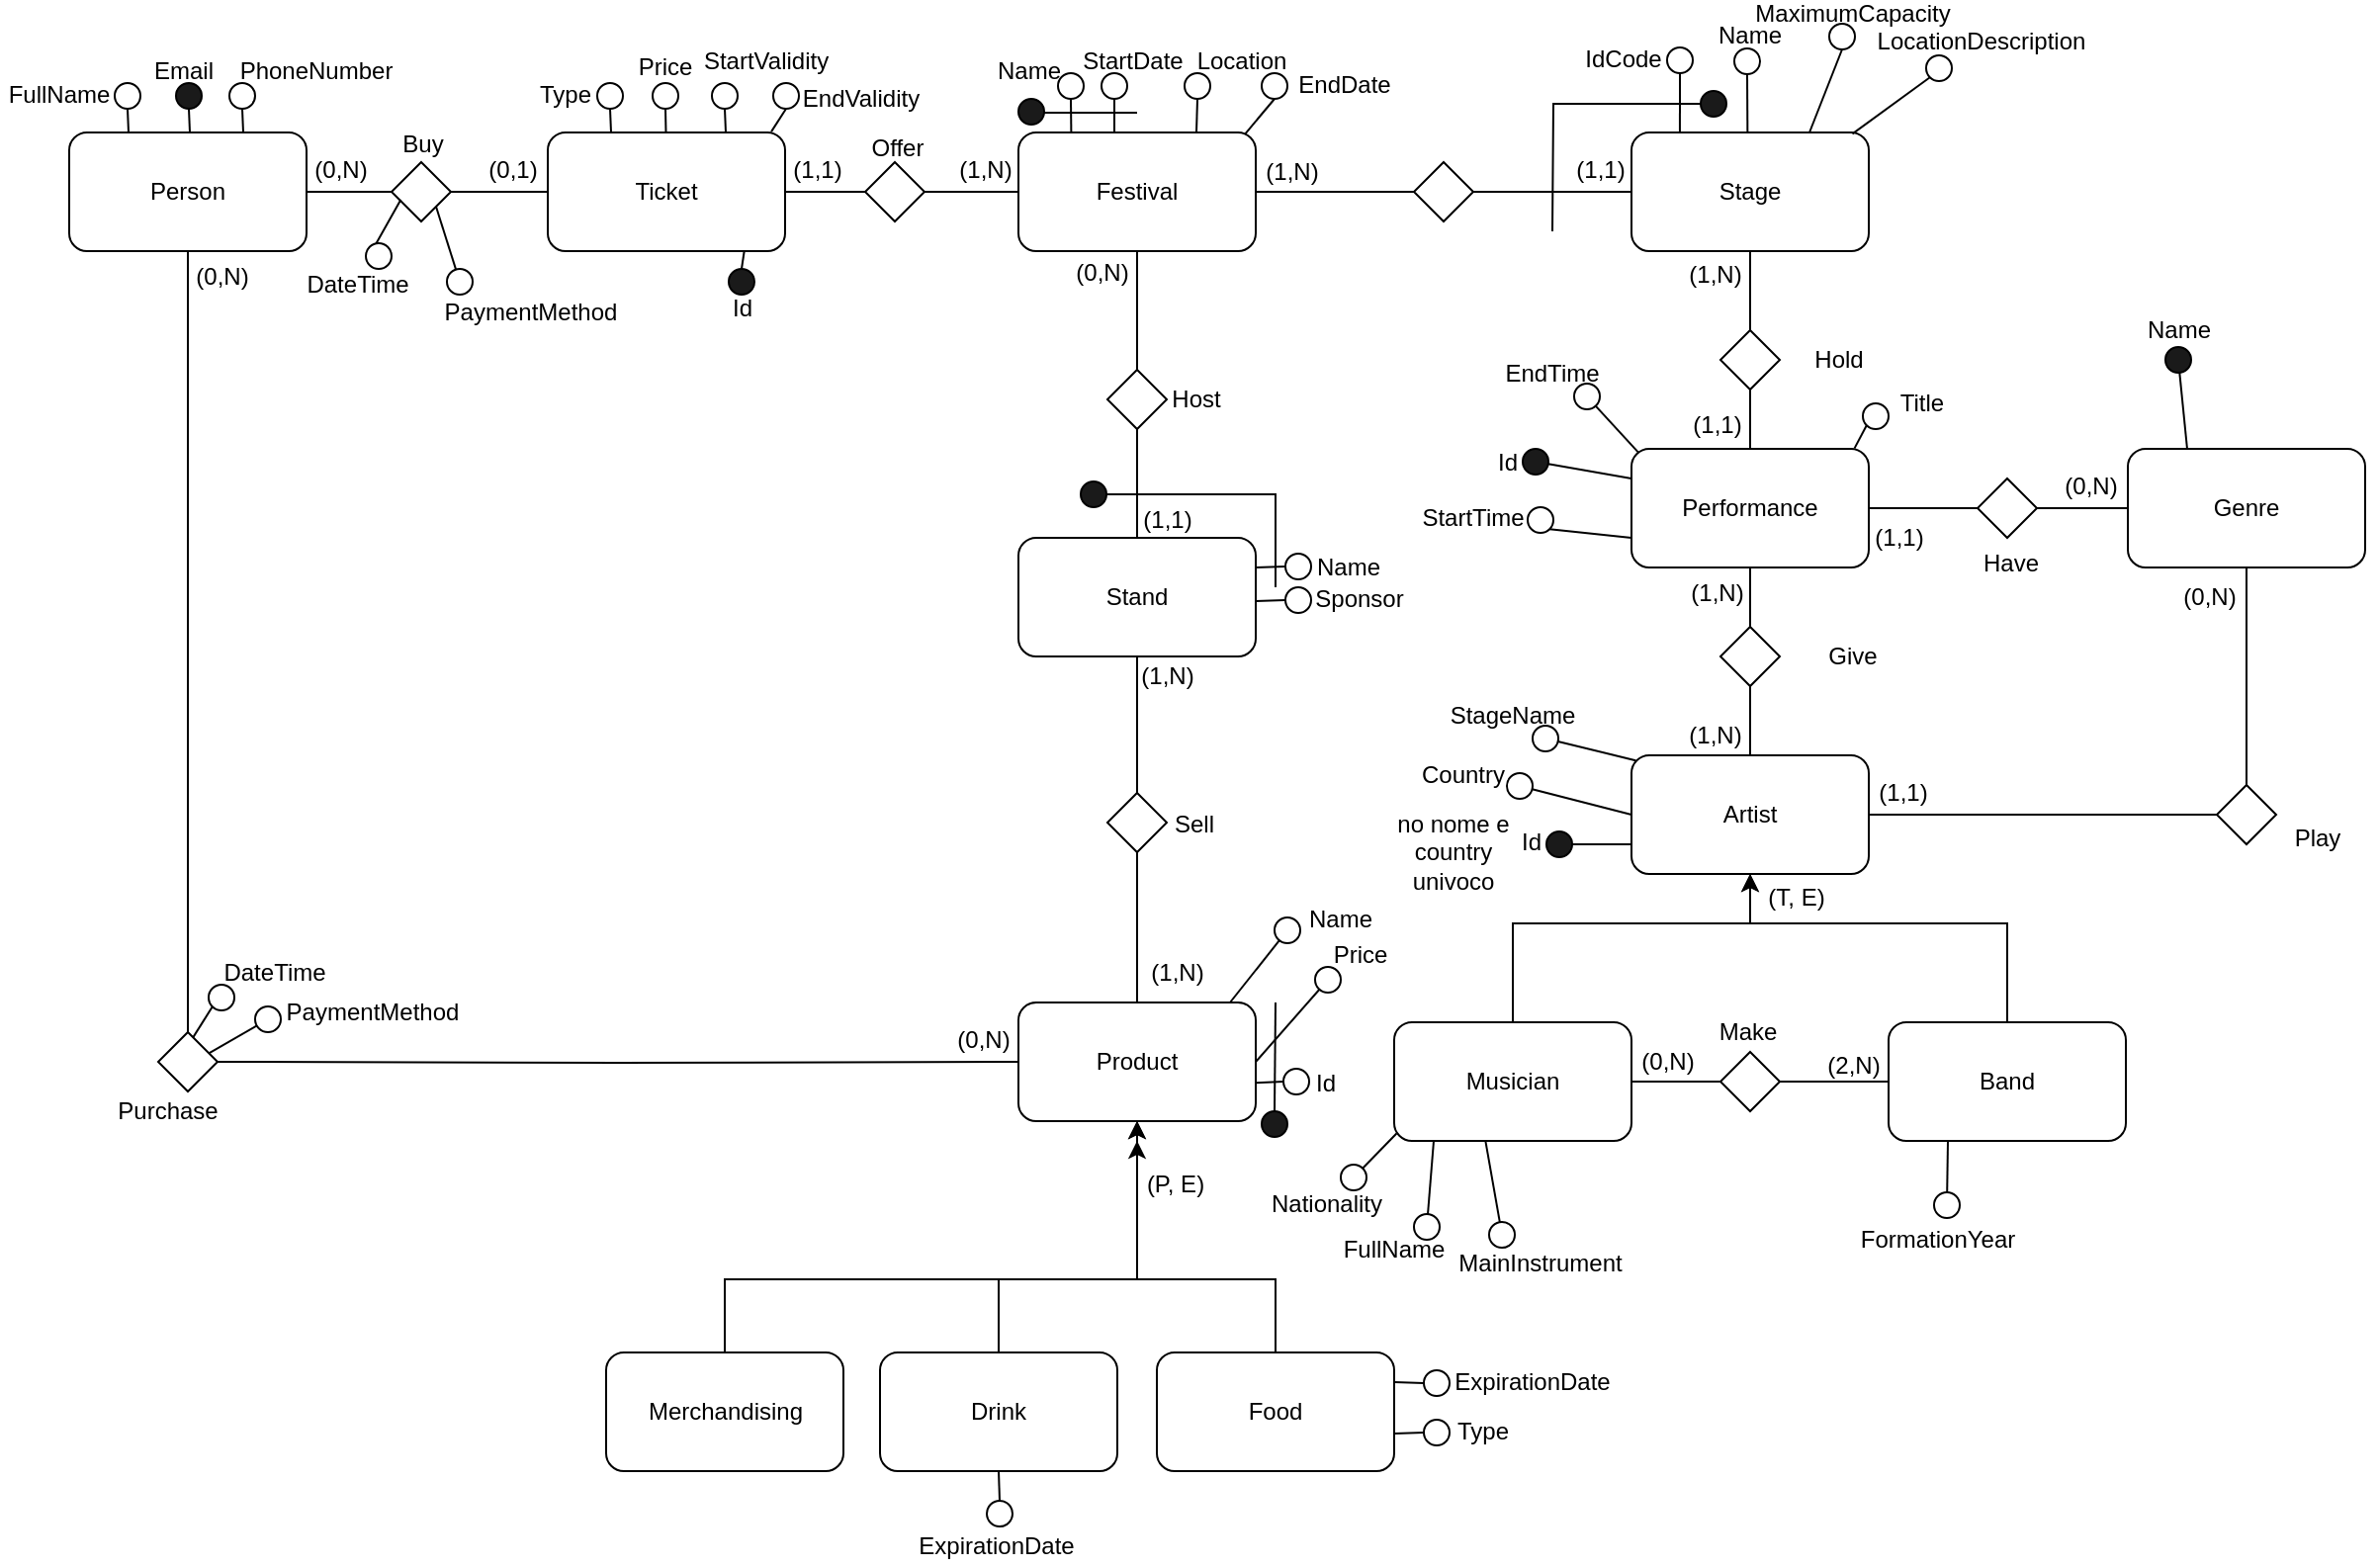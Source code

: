 <mxfile version="28.2.7">
  <diagram name="Pagina-1" id="s-XWecGlXijIhM-GH-9K">
    <mxGraphModel dx="1228" dy="229" grid="1" gridSize="10" guides="1" tooltips="1" connect="1" arrows="1" fold="1" page="1" pageScale="1" pageWidth="827" pageHeight="1169" math="0" shadow="0">
      <root>
        <mxCell id="0" />
        <mxCell id="1" parent="0" />
        <mxCell id="t1PmMs3IWx8FvDzvTRMG-1" value="Festival" style="rounded=1;whiteSpace=wrap;html=1;" parent="1" vertex="1">
          <mxGeometry x="200" y="120" width="120" height="60" as="geometry" />
        </mxCell>
        <mxCell id="t1PmMs3IWx8FvDzvTRMG-2" value="Artist" style="rounded=1;whiteSpace=wrap;html=1;" parent="1" vertex="1">
          <mxGeometry x="510" y="435" width="120" height="60" as="geometry" />
        </mxCell>
        <mxCell id="t1PmMs3IWx8FvDzvTRMG-3" value="Performance" style="rounded=1;whiteSpace=wrap;html=1;" parent="1" vertex="1">
          <mxGeometry x="510" y="280" width="120" height="60" as="geometry" />
        </mxCell>
        <mxCell id="t1PmMs3IWx8FvDzvTRMG-4" value="Stage" style="rounded=1;whiteSpace=wrap;html=1;" parent="1" vertex="1">
          <mxGeometry x="510" y="120" width="120" height="60" as="geometry" />
        </mxCell>
        <mxCell id="t1PmMs3IWx8FvDzvTRMG-10" style="edgeStyle=orthogonalEdgeStyle;rounded=0;orthogonalLoop=1;jettySize=auto;html=1;entryX=1;entryY=0.5;entryDx=0;entryDy=0;endArrow=none;endFill=0;" parent="1" source="t1PmMs3IWx8FvDzvTRMG-9" target="t1PmMs3IWx8FvDzvTRMG-1" edge="1">
          <mxGeometry relative="1" as="geometry" />
        </mxCell>
        <mxCell id="t1PmMs3IWx8FvDzvTRMG-9" value="" style="rhombus;whiteSpace=wrap;html=1;" parent="1" vertex="1">
          <mxGeometry x="400" y="135" width="30" height="30" as="geometry" />
        </mxCell>
        <mxCell id="t1PmMs3IWx8FvDzvTRMG-11" style="edgeStyle=orthogonalEdgeStyle;rounded=0;orthogonalLoop=1;jettySize=auto;html=1;endArrow=none;endFill=0;exitX=0;exitY=0.5;exitDx=0;exitDy=0;" parent="1" source="t1PmMs3IWx8FvDzvTRMG-4" target="t1PmMs3IWx8FvDzvTRMG-9" edge="1">
          <mxGeometry relative="1" as="geometry">
            <mxPoint x="540" y="140" as="sourcePoint" />
            <mxPoint x="460" y="140" as="targetPoint" />
          </mxGeometry>
        </mxCell>
        <mxCell id="t1PmMs3IWx8FvDzvTRMG-12" value="(1,1)" style="text;html=1;align=center;verticalAlign=middle;resizable=0;points=[];autosize=1;strokeColor=none;fillColor=none;" parent="1" vertex="1">
          <mxGeometry x="469" y="124" width="50" height="30" as="geometry" />
        </mxCell>
        <mxCell id="t1PmMs3IWx8FvDzvTRMG-13" value="(1,N)" style="text;html=1;align=center;verticalAlign=middle;resizable=0;points=[];autosize=1;strokeColor=none;fillColor=none;" parent="1" vertex="1">
          <mxGeometry x="313" y="125" width="50" height="30" as="geometry" />
        </mxCell>
        <mxCell id="t1PmMs3IWx8FvDzvTRMG-14" style="edgeStyle=orthogonalEdgeStyle;rounded=0;orthogonalLoop=1;jettySize=auto;html=1;entryX=0.5;entryY=1;entryDx=0;entryDy=0;endArrow=none;endFill=0;" parent="1" source="t1PmMs3IWx8FvDzvTRMG-15" target="t1PmMs3IWx8FvDzvTRMG-4" edge="1">
          <mxGeometry relative="1" as="geometry">
            <mxPoint x="250" y="300" as="targetPoint" />
          </mxGeometry>
        </mxCell>
        <mxCell id="t1PmMs3IWx8FvDzvTRMG-15" value="" style="rhombus;whiteSpace=wrap;html=1;" parent="1" vertex="1">
          <mxGeometry x="555" y="220" width="30" height="30" as="geometry" />
        </mxCell>
        <mxCell id="t1PmMs3IWx8FvDzvTRMG-16" style="edgeStyle=orthogonalEdgeStyle;rounded=0;orthogonalLoop=1;jettySize=auto;html=1;endArrow=none;endFill=0;exitX=0.5;exitY=0;exitDx=0;exitDy=0;" parent="1" source="t1PmMs3IWx8FvDzvTRMG-3" target="t1PmMs3IWx8FvDzvTRMG-15" edge="1">
          <mxGeometry relative="1" as="geometry">
            <mxPoint x="440" y="300" as="sourcePoint" />
            <mxPoint x="390" y="290" as="targetPoint" />
          </mxGeometry>
        </mxCell>
        <mxCell id="t1PmMs3IWx8FvDzvTRMG-17" value="(1,1)" style="text;html=1;align=center;verticalAlign=middle;resizable=0;points=[];autosize=1;strokeColor=none;fillColor=none;" parent="1" vertex="1">
          <mxGeometry x="528" y="253" width="50" height="30" as="geometry" />
        </mxCell>
        <mxCell id="t1PmMs3IWx8FvDzvTRMG-18" value="(1,N)" style="text;html=1;align=center;verticalAlign=middle;resizable=0;points=[];autosize=1;strokeColor=none;fillColor=none;" parent="1" vertex="1">
          <mxGeometry x="527" y="177" width="50" height="30" as="geometry" />
        </mxCell>
        <mxCell id="t1PmMs3IWx8FvDzvTRMG-20" style="edgeStyle=orthogonalEdgeStyle;rounded=0;orthogonalLoop=1;jettySize=auto;html=1;entryX=0.5;entryY=1;entryDx=0;entryDy=0;endArrow=none;endFill=0;" parent="1" source="t1PmMs3IWx8FvDzvTRMG-21" target="t1PmMs3IWx8FvDzvTRMG-3" edge="1">
          <mxGeometry relative="1" as="geometry">
            <mxPoint x="340" y="380" as="targetPoint" />
          </mxGeometry>
        </mxCell>
        <mxCell id="t1PmMs3IWx8FvDzvTRMG-21" value="" style="rhombus;whiteSpace=wrap;html=1;" parent="1" vertex="1">
          <mxGeometry x="555" y="370" width="30" height="30" as="geometry" />
        </mxCell>
        <mxCell id="t1PmMs3IWx8FvDzvTRMG-22" style="edgeStyle=orthogonalEdgeStyle;rounded=0;orthogonalLoop=1;jettySize=auto;html=1;endArrow=none;endFill=0;exitX=0.5;exitY=0;exitDx=0;exitDy=0;" parent="1" source="t1PmMs3IWx8FvDzvTRMG-2" target="t1PmMs3IWx8FvDzvTRMG-21" edge="1">
          <mxGeometry relative="1" as="geometry">
            <mxPoint x="570" y="430" as="sourcePoint" />
            <mxPoint x="160" y="490" as="targetPoint" />
          </mxGeometry>
        </mxCell>
        <mxCell id="t1PmMs3IWx8FvDzvTRMG-23" value="(1,N)" style="text;html=1;align=center;verticalAlign=middle;resizable=0;points=[];autosize=1;strokeColor=none;fillColor=none;" parent="1" vertex="1">
          <mxGeometry x="528" y="338" width="50" height="30" as="geometry" />
        </mxCell>
        <mxCell id="t1PmMs3IWx8FvDzvTRMG-24" value="(1,N)" style="text;html=1;align=center;verticalAlign=middle;resizable=0;points=[];autosize=1;strokeColor=none;fillColor=none;" parent="1" vertex="1">
          <mxGeometry x="527" y="410" width="50" height="30" as="geometry" />
        </mxCell>
        <mxCell id="t1PmMs3IWx8FvDzvTRMG-26" value="Musician" style="rounded=1;whiteSpace=wrap;html=1;" parent="1" vertex="1">
          <mxGeometry x="390" y="570" width="120" height="60" as="geometry" />
        </mxCell>
        <mxCell id="t1PmMs3IWx8FvDzvTRMG-27" value="" style="endArrow=classic;html=1;rounded=0;entryX=0.5;entryY=1;entryDx=0;entryDy=0;exitX=0.5;exitY=0;exitDx=0;exitDy=0;" parent="1" source="t1PmMs3IWx8FvDzvTRMG-26" target="t1PmMs3IWx8FvDzvTRMG-2" edge="1">
          <mxGeometry width="50" height="50" relative="1" as="geometry">
            <mxPoint x="530" y="540" as="sourcePoint" />
            <mxPoint x="580" y="490" as="targetPoint" />
            <Array as="points">
              <mxPoint x="450" y="520" />
              <mxPoint x="570" y="520" />
            </Array>
          </mxGeometry>
        </mxCell>
        <mxCell id="t1PmMs3IWx8FvDzvTRMG-28" value="Band" style="rounded=1;whiteSpace=wrap;html=1;" parent="1" vertex="1">
          <mxGeometry x="640" y="570" width="120" height="60" as="geometry" />
        </mxCell>
        <mxCell id="t1PmMs3IWx8FvDzvTRMG-29" value="" style="endArrow=classic;html=1;rounded=0;entryX=0.5;entryY=1;entryDx=0;entryDy=0;exitX=0.5;exitY=0;exitDx=0;exitDy=0;" parent="1" source="t1PmMs3IWx8FvDzvTRMG-28" target="t1PmMs3IWx8FvDzvTRMG-2" edge="1">
          <mxGeometry width="50" height="50" relative="1" as="geometry">
            <mxPoint x="800" y="540" as="sourcePoint" />
            <mxPoint x="600" y="330" as="targetPoint" />
            <Array as="points">
              <mxPoint x="700" y="520" />
              <mxPoint x="570" y="520" />
            </Array>
          </mxGeometry>
        </mxCell>
        <mxCell id="t1PmMs3IWx8FvDzvTRMG-30" style="edgeStyle=orthogonalEdgeStyle;rounded=0;orthogonalLoop=1;jettySize=auto;html=1;entryX=1;entryY=0.5;entryDx=0;entryDy=0;endArrow=none;endFill=0;" parent="1" source="t1PmMs3IWx8FvDzvTRMG-31" target="t1PmMs3IWx8FvDzvTRMG-26" edge="1">
          <mxGeometry relative="1" as="geometry">
            <mxPoint x="570" y="550" as="targetPoint" />
          </mxGeometry>
        </mxCell>
        <mxCell id="t1PmMs3IWx8FvDzvTRMG-31" value="" style="rhombus;whiteSpace=wrap;html=1;" parent="1" vertex="1">
          <mxGeometry x="555" y="585" width="30" height="30" as="geometry" />
        </mxCell>
        <mxCell id="t1PmMs3IWx8FvDzvTRMG-32" style="edgeStyle=orthogonalEdgeStyle;rounded=0;orthogonalLoop=1;jettySize=auto;html=1;endArrow=none;endFill=0;exitX=0;exitY=0.5;exitDx=0;exitDy=0;" parent="1" source="t1PmMs3IWx8FvDzvTRMG-28" target="t1PmMs3IWx8FvDzvTRMG-31" edge="1">
          <mxGeometry relative="1" as="geometry">
            <mxPoint x="790" y="680" as="sourcePoint" />
            <mxPoint x="390" y="660" as="targetPoint" />
          </mxGeometry>
        </mxCell>
        <mxCell id="t1PmMs3IWx8FvDzvTRMG-33" value="(0,N)" style="text;html=1;align=center;verticalAlign=middle;resizable=0;points=[];autosize=1;strokeColor=none;fillColor=none;" parent="1" vertex="1">
          <mxGeometry x="503" y="575" width="50" height="30" as="geometry" />
        </mxCell>
        <mxCell id="t1PmMs3IWx8FvDzvTRMG-34" value="(2,N)" style="text;html=1;align=center;verticalAlign=middle;resizable=0;points=[];autosize=1;strokeColor=none;fillColor=none;" parent="1" vertex="1">
          <mxGeometry x="597" y="577" width="50" height="30" as="geometry" />
        </mxCell>
        <mxCell id="t1PmMs3IWx8FvDzvTRMG-36" value="Genre" style="rounded=1;whiteSpace=wrap;html=1;" parent="1" vertex="1">
          <mxGeometry x="761" y="280" width="120" height="60" as="geometry" />
        </mxCell>
        <mxCell id="t1PmMs3IWx8FvDzvTRMG-37" style="edgeStyle=orthogonalEdgeStyle;rounded=0;orthogonalLoop=1;jettySize=auto;html=1;entryX=0.5;entryY=1;entryDx=0;entryDy=0;endArrow=none;endFill=0;" parent="1" source="t1PmMs3IWx8FvDzvTRMG-38" target="t1PmMs3IWx8FvDzvTRMG-36" edge="1">
          <mxGeometry relative="1" as="geometry">
            <mxPoint x="795" y="375" as="targetPoint" />
          </mxGeometry>
        </mxCell>
        <mxCell id="t1PmMs3IWx8FvDzvTRMG-38" value="" style="rhombus;whiteSpace=wrap;html=1;" parent="1" vertex="1">
          <mxGeometry x="806" y="450" width="30" height="30" as="geometry" />
        </mxCell>
        <mxCell id="t1PmMs3IWx8FvDzvTRMG-39" style="edgeStyle=orthogonalEdgeStyle;rounded=0;orthogonalLoop=1;jettySize=auto;html=1;endArrow=none;endFill=0;exitX=1;exitY=0.5;exitDx=0;exitDy=0;" parent="1" source="t1PmMs3IWx8FvDzvTRMG-2" target="t1PmMs3IWx8FvDzvTRMG-38" edge="1">
          <mxGeometry relative="1" as="geometry">
            <mxPoint x="795" y="470" as="sourcePoint" />
            <mxPoint x="385" y="525" as="targetPoint" />
          </mxGeometry>
        </mxCell>
        <mxCell id="t1PmMs3IWx8FvDzvTRMG-40" value="(1,1)" style="text;html=1;align=center;verticalAlign=middle;resizable=0;points=[];autosize=1;strokeColor=none;fillColor=none;" parent="1" vertex="1">
          <mxGeometry x="622" y="439" width="50" height="30" as="geometry" />
        </mxCell>
        <mxCell id="t1PmMs3IWx8FvDzvTRMG-41" value="(0,N)" style="text;html=1;align=center;verticalAlign=middle;resizable=0;points=[];autosize=1;strokeColor=none;fillColor=none;" parent="1" vertex="1">
          <mxGeometry x="777" y="340" width="50" height="30" as="geometry" />
        </mxCell>
        <mxCell id="t1PmMs3IWx8FvDzvTRMG-42" style="edgeStyle=orthogonalEdgeStyle;rounded=0;orthogonalLoop=1;jettySize=auto;html=1;entryX=1;entryY=0.5;entryDx=0;entryDy=0;endArrow=none;endFill=0;" parent="1" source="t1PmMs3IWx8FvDzvTRMG-43" target="t1PmMs3IWx8FvDzvTRMG-3" edge="1">
          <mxGeometry relative="1" as="geometry">
            <mxPoint x="630" y="300" as="targetPoint" />
          </mxGeometry>
        </mxCell>
        <mxCell id="t1PmMs3IWx8FvDzvTRMG-43" value="" style="rhombus;whiteSpace=wrap;html=1;" parent="1" vertex="1">
          <mxGeometry x="685" y="295" width="30" height="30" as="geometry" />
        </mxCell>
        <mxCell id="t1PmMs3IWx8FvDzvTRMG-44" style="edgeStyle=orthogonalEdgeStyle;rounded=0;orthogonalLoop=1;jettySize=auto;html=1;endArrow=none;endFill=0;exitX=0;exitY=0.5;exitDx=0;exitDy=0;" parent="1" source="t1PmMs3IWx8FvDzvTRMG-36" target="t1PmMs3IWx8FvDzvTRMG-43" edge="1">
          <mxGeometry relative="1" as="geometry">
            <mxPoint x="760" y="295" as="sourcePoint" />
            <mxPoint x="270" y="400" as="targetPoint" />
          </mxGeometry>
        </mxCell>
        <mxCell id="t1PmMs3IWx8FvDzvTRMG-45" value="(0,N)" style="text;html=1;align=center;verticalAlign=middle;resizable=0;points=[];autosize=1;strokeColor=none;fillColor=none;" parent="1" vertex="1">
          <mxGeometry x="717" y="284" width="50" height="30" as="geometry" />
        </mxCell>
        <mxCell id="t1PmMs3IWx8FvDzvTRMG-46" value="(1,1)" style="text;html=1;align=center;verticalAlign=middle;resizable=0;points=[];autosize=1;strokeColor=none;fillColor=none;" parent="1" vertex="1">
          <mxGeometry x="620" y="310" width="50" height="30" as="geometry" />
        </mxCell>
        <mxCell id="t1PmMs3IWx8FvDzvTRMG-52" value="Stand" style="rounded=1;whiteSpace=wrap;html=1;" parent="1" vertex="1">
          <mxGeometry x="200" y="325" width="120" height="60" as="geometry" />
        </mxCell>
        <mxCell id="t1PmMs3IWx8FvDzvTRMG-54" style="edgeStyle=orthogonalEdgeStyle;rounded=0;orthogonalLoop=1;jettySize=auto;html=1;entryX=0.5;entryY=1;entryDx=0;entryDy=0;endArrow=none;endFill=0;" parent="1" source="t1PmMs3IWx8FvDzvTRMG-55" target="t1PmMs3IWx8FvDzvTRMG-1" edge="1">
          <mxGeometry relative="1" as="geometry">
            <mxPoint x="277.5" y="200" as="targetPoint" />
          </mxGeometry>
        </mxCell>
        <mxCell id="t1PmMs3IWx8FvDzvTRMG-55" value="" style="rhombus;whiteSpace=wrap;html=1;" parent="1" vertex="1">
          <mxGeometry x="245" y="240" width="30" height="30" as="geometry" />
        </mxCell>
        <mxCell id="t1PmMs3IWx8FvDzvTRMG-56" style="edgeStyle=orthogonalEdgeStyle;rounded=0;orthogonalLoop=1;jettySize=auto;html=1;endArrow=none;endFill=0;exitX=0.5;exitY=0;exitDx=0;exitDy=0;" parent="1" source="t1PmMs3IWx8FvDzvTRMG-52" target="t1PmMs3IWx8FvDzvTRMG-55" edge="1">
          <mxGeometry relative="1" as="geometry">
            <mxPoint x="277.5" y="300" as="sourcePoint" />
            <mxPoint x="97.5" y="310" as="targetPoint" />
          </mxGeometry>
        </mxCell>
        <mxCell id="t1PmMs3IWx8FvDzvTRMG-57" value="(1,1)" style="text;html=1;align=center;verticalAlign=middle;resizable=0;points=[];autosize=1;strokeColor=none;fillColor=none;" parent="1" vertex="1">
          <mxGeometry x="250" y="301" width="50" height="30" as="geometry" />
        </mxCell>
        <mxCell id="t1PmMs3IWx8FvDzvTRMG-58" value="(0,N)" style="text;html=1;align=center;verticalAlign=middle;resizable=0;points=[];autosize=1;strokeColor=none;fillColor=none;" parent="1" vertex="1">
          <mxGeometry x="217" y="176" width="50" height="30" as="geometry" />
        </mxCell>
        <mxCell id="t1PmMs3IWx8FvDzvTRMG-61" value="Product" style="rounded=1;whiteSpace=wrap;html=1;" parent="1" vertex="1">
          <mxGeometry x="200" y="560" width="120" height="60" as="geometry" />
        </mxCell>
        <mxCell id="t1PmMs3IWx8FvDzvTRMG-62" style="edgeStyle=orthogonalEdgeStyle;rounded=0;orthogonalLoop=1;jettySize=auto;html=1;entryX=0.5;entryY=1;entryDx=0;entryDy=0;endArrow=none;endFill=0;" parent="1" source="t1PmMs3IWx8FvDzvTRMG-63" target="t1PmMs3IWx8FvDzvTRMG-52" edge="1">
          <mxGeometry relative="1" as="geometry">
            <mxPoint x="310" y="490" as="targetPoint" />
          </mxGeometry>
        </mxCell>
        <mxCell id="t1PmMs3IWx8FvDzvTRMG-63" value="" style="rhombus;whiteSpace=wrap;html=1;" parent="1" vertex="1">
          <mxGeometry x="245" y="454" width="30" height="30" as="geometry" />
        </mxCell>
        <mxCell id="t1PmMs3IWx8FvDzvTRMG-64" style="edgeStyle=orthogonalEdgeStyle;rounded=0;orthogonalLoop=1;jettySize=auto;html=1;endArrow=none;endFill=0;exitX=0.5;exitY=0;exitDx=0;exitDy=0;" parent="1" source="t1PmMs3IWx8FvDzvTRMG-61" target="t1PmMs3IWx8FvDzvTRMG-63" edge="1">
          <mxGeometry relative="1" as="geometry">
            <mxPoint x="435" y="705" as="sourcePoint" />
            <mxPoint x="272.5" y="690" as="targetPoint" />
          </mxGeometry>
        </mxCell>
        <mxCell id="t1PmMs3IWx8FvDzvTRMG-65" value="(1,N)" style="text;html=1;align=center;verticalAlign=middle;resizable=0;points=[];autosize=1;strokeColor=none;fillColor=none;" parent="1" vertex="1">
          <mxGeometry x="250" y="380" width="50" height="30" as="geometry" />
        </mxCell>
        <mxCell id="t1PmMs3IWx8FvDzvTRMG-66" value="(1,N)" style="text;html=1;align=center;verticalAlign=middle;resizable=0;points=[];autosize=1;strokeColor=none;fillColor=none;" parent="1" vertex="1">
          <mxGeometry x="255" y="530" width="50" height="30" as="geometry" />
        </mxCell>
        <mxCell id="t1PmMs3IWx8FvDzvTRMG-69" value="Drink" style="rounded=1;whiteSpace=wrap;html=1;" parent="1" vertex="1">
          <mxGeometry x="130" y="737" width="120" height="60" as="geometry" />
        </mxCell>
        <mxCell id="t1PmMs3IWx8FvDzvTRMG-70" value="Food" style="rounded=1;whiteSpace=wrap;html=1;" parent="1" vertex="1">
          <mxGeometry x="270" y="737" width="120" height="60" as="geometry" />
        </mxCell>
        <mxCell id="t1PmMs3IWx8FvDzvTRMG-71" style="edgeStyle=orthogonalEdgeStyle;rounded=0;orthogonalLoop=1;jettySize=auto;html=1;exitX=0.5;exitY=1;exitDx=0;exitDy=0;" parent="1" source="t1PmMs3IWx8FvDzvTRMG-70" target="t1PmMs3IWx8FvDzvTRMG-70" edge="1">
          <mxGeometry relative="1" as="geometry" />
        </mxCell>
        <mxCell id="t1PmMs3IWx8FvDzvTRMG-72" value="" style="endArrow=classic;html=1;rounded=0;exitX=0.5;exitY=0;exitDx=0;exitDy=0;" parent="1" source="t1PmMs3IWx8FvDzvTRMG-70" edge="1">
          <mxGeometry width="50" height="50" relative="1" as="geometry">
            <mxPoint x="372" y="816.43" as="sourcePoint" />
            <mxPoint x="260" y="620" as="targetPoint" />
            <Array as="points">
              <mxPoint x="330" y="700" />
              <mxPoint x="260" y="700" />
            </Array>
          </mxGeometry>
        </mxCell>
        <mxCell id="t1PmMs3IWx8FvDzvTRMG-73" value="" style="endArrow=classic;html=1;rounded=0;entryX=0.5;entryY=1;entryDx=0;entryDy=0;exitX=0.5;exitY=0;exitDx=0;exitDy=0;" parent="1" source="t1PmMs3IWx8FvDzvTRMG-69" target="t1PmMs3IWx8FvDzvTRMG-61" edge="1">
          <mxGeometry width="50" height="50" relative="1" as="geometry">
            <mxPoint x="285" y="870" as="sourcePoint" />
            <mxPoint x="335" y="820" as="targetPoint" />
            <Array as="points">
              <mxPoint x="190" y="700" />
              <mxPoint x="220" y="700" />
              <mxPoint x="260" y="700" />
            </Array>
          </mxGeometry>
        </mxCell>
        <mxCell id="t1PmMs3IWx8FvDzvTRMG-77" value="Ticket" style="rounded=1;whiteSpace=wrap;html=1;" parent="1" vertex="1">
          <mxGeometry x="-38" y="120" width="120" height="60" as="geometry" />
        </mxCell>
        <mxCell id="t1PmMs3IWx8FvDzvTRMG-78" style="edgeStyle=orthogonalEdgeStyle;rounded=0;orthogonalLoop=1;jettySize=auto;html=1;endArrow=none;endFill=0;entryX=1;entryY=0.5;entryDx=0;entryDy=0;" parent="1" source="t1PmMs3IWx8FvDzvTRMG-79" target="t1PmMs3IWx8FvDzvTRMG-77" edge="1">
          <mxGeometry relative="1" as="geometry">
            <mxPoint x="100" y="140" as="targetPoint" />
          </mxGeometry>
        </mxCell>
        <mxCell id="t1PmMs3IWx8FvDzvTRMG-79" value="" style="rhombus;whiteSpace=wrap;html=1;" parent="1" vertex="1">
          <mxGeometry x="122.5" y="135" width="30" height="30" as="geometry" />
        </mxCell>
        <mxCell id="t1PmMs3IWx8FvDzvTRMG-80" style="edgeStyle=orthogonalEdgeStyle;rounded=0;orthogonalLoop=1;jettySize=auto;html=1;endArrow=none;endFill=0;entryX=1;entryY=0.5;entryDx=0;entryDy=0;exitX=0;exitY=0.5;exitDx=0;exitDy=0;" parent="1" source="t1PmMs3IWx8FvDzvTRMG-1" target="t1PmMs3IWx8FvDzvTRMG-79" edge="1">
          <mxGeometry relative="1" as="geometry">
            <mxPoint x="190" y="150" as="sourcePoint" />
            <mxPoint x="122.5" y="160" as="targetPoint" />
          </mxGeometry>
        </mxCell>
        <mxCell id="t1PmMs3IWx8FvDzvTRMG-81" value="(1,1)" style="text;html=1;align=center;verticalAlign=middle;resizable=0;points=[];autosize=1;strokeColor=none;fillColor=none;" parent="1" vertex="1">
          <mxGeometry x="72.5" y="124" width="50" height="30" as="geometry" />
        </mxCell>
        <mxCell id="t1PmMs3IWx8FvDzvTRMG-82" value="(1,N)" style="text;html=1;align=center;verticalAlign=middle;resizable=0;points=[];autosize=1;strokeColor=none;fillColor=none;" parent="1" vertex="1">
          <mxGeometry x="158" y="124" width="50" height="30" as="geometry" />
        </mxCell>
        <mxCell id="t1PmMs3IWx8FvDzvTRMG-83" value="Person" style="rounded=1;whiteSpace=wrap;html=1;" parent="1" vertex="1">
          <mxGeometry x="-280" y="120" width="120" height="60" as="geometry" />
        </mxCell>
        <mxCell id="t1PmMs3IWx8FvDzvTRMG-84" style="edgeStyle=orthogonalEdgeStyle;rounded=0;orthogonalLoop=1;jettySize=auto;html=1;endArrow=none;endFill=0;entryX=1;entryY=0.5;entryDx=0;entryDy=0;" parent="1" source="t1PmMs3IWx8FvDzvTRMG-85" target="t1PmMs3IWx8FvDzvTRMG-83" edge="1">
          <mxGeometry relative="1" as="geometry">
            <mxPoint x="-140" y="160" as="targetPoint" />
          </mxGeometry>
        </mxCell>
        <mxCell id="t1PmMs3IWx8FvDzvTRMG-85" value="" style="rhombus;whiteSpace=wrap;html=1;" parent="1" vertex="1">
          <mxGeometry x="-117" y="135" width="30" height="30" as="geometry" />
        </mxCell>
        <mxCell id="t1PmMs3IWx8FvDzvTRMG-86" style="edgeStyle=orthogonalEdgeStyle;rounded=0;orthogonalLoop=1;jettySize=auto;html=1;endArrow=none;endFill=0;entryX=1;entryY=0.5;entryDx=0;entryDy=0;exitX=0;exitY=0.5;exitDx=0;exitDy=0;" parent="1" source="t1PmMs3IWx8FvDzvTRMG-77" target="t1PmMs3IWx8FvDzvTRMG-85" edge="1">
          <mxGeometry relative="1" as="geometry">
            <mxPoint x="-42.5" y="150" as="sourcePoint" />
            <mxPoint x="-120" y="160" as="targetPoint" />
          </mxGeometry>
        </mxCell>
        <mxCell id="t1PmMs3IWx8FvDzvTRMG-87" value="(0,1)" style="text;html=1;align=center;verticalAlign=middle;resizable=0;points=[];autosize=1;strokeColor=none;fillColor=none;" parent="1" vertex="1">
          <mxGeometry x="-81" y="124" width="50" height="30" as="geometry" />
        </mxCell>
        <mxCell id="t1PmMs3IWx8FvDzvTRMG-88" value="(0,N)" style="text;html=1;align=center;verticalAlign=middle;resizable=0;points=[];autosize=1;strokeColor=none;fillColor=none;" parent="1" vertex="1">
          <mxGeometry x="-168" y="124" width="50" height="30" as="geometry" />
        </mxCell>
        <mxCell id="t1PmMs3IWx8FvDzvTRMG-90" style="edgeStyle=orthogonalEdgeStyle;rounded=0;orthogonalLoop=1;jettySize=auto;html=1;entryX=0.5;entryY=1;entryDx=0;entryDy=0;endArrow=none;endFill=0;" parent="1" source="t1PmMs3IWx8FvDzvTRMG-91" target="t1PmMs3IWx8FvDzvTRMG-83" edge="1">
          <mxGeometry relative="1" as="geometry">
            <mxPoint x="-125" y="275" as="targetPoint" />
          </mxGeometry>
        </mxCell>
        <mxCell id="t1PmMs3IWx8FvDzvTRMG-91" value="" style="rhombus;whiteSpace=wrap;html=1;" parent="1" vertex="1">
          <mxGeometry x="-235" y="575" width="30" height="30" as="geometry" />
        </mxCell>
        <mxCell id="t1PmMs3IWx8FvDzvTRMG-92" style="edgeStyle=orthogonalEdgeStyle;rounded=0;orthogonalLoop=1;jettySize=auto;html=1;endArrow=none;endFill=0;exitX=0;exitY=0.5;exitDx=0;exitDy=0;entryX=1;entryY=0.5;entryDx=0;entryDy=0;" parent="1" target="t1PmMs3IWx8FvDzvTRMG-91" edge="1">
          <mxGeometry relative="1" as="geometry">
            <mxPoint x="200" y="590" as="sourcePoint" />
            <mxPoint x="-180" y="600" as="targetPoint" />
          </mxGeometry>
        </mxCell>
        <mxCell id="t1PmMs3IWx8FvDzvTRMG-93" value="(0,N)" style="text;html=1;align=center;verticalAlign=middle;resizable=0;points=[];autosize=1;strokeColor=none;fillColor=none;" parent="1" vertex="1">
          <mxGeometry x="-228" y="178" width="50" height="30" as="geometry" />
        </mxCell>
        <mxCell id="t1PmMs3IWx8FvDzvTRMG-94" value="(0,N)" style="text;html=1;align=center;verticalAlign=middle;resizable=0;points=[];autosize=1;strokeColor=none;fillColor=none;" parent="1" vertex="1">
          <mxGeometry x="156.5" y="564" width="50" height="30" as="geometry" />
        </mxCell>
        <mxCell id="glZ-dOasdqyVMI1zNMbs-1" value="(T, E)" style="text;html=1;align=center;verticalAlign=middle;resizable=0;points=[];autosize=1;strokeColor=none;fillColor=none;" parent="1" vertex="1">
          <mxGeometry x="568" y="492" width="50" height="30" as="geometry" />
        </mxCell>
        <mxCell id="glZ-dOasdqyVMI1zNMbs-2" value="(P, E)" style="text;html=1;align=center;verticalAlign=middle;resizable=0;points=[];autosize=1;strokeColor=none;fillColor=none;" parent="1" vertex="1">
          <mxGeometry x="254" y="637" width="50" height="30" as="geometry" />
        </mxCell>
        <mxCell id="glZ-dOasdqyVMI1zNMbs-19" value="" style="ellipse;whiteSpace=wrap;html=1;aspect=fixed;" parent="1" vertex="1">
          <mxGeometry x="335" y="333" width="13" height="13" as="geometry" />
        </mxCell>
        <mxCell id="glZ-dOasdqyVMI1zNMbs-20" value="" style="endArrow=none;html=1;rounded=0;entryX=1;entryY=0.25;entryDx=0;entryDy=0;exitX=0;exitY=0.5;exitDx=0;exitDy=0;" parent="1" source="glZ-dOasdqyVMI1zNMbs-19" target="t1PmMs3IWx8FvDzvTRMG-52" edge="1">
          <mxGeometry width="50" height="50" relative="1" as="geometry">
            <mxPoint x="326" y="336.5" as="sourcePoint" />
            <mxPoint x="386" y="336.5" as="targetPoint" />
          </mxGeometry>
        </mxCell>
        <mxCell id="glZ-dOasdqyVMI1zNMbs-21" value="" style="ellipse;whiteSpace=wrap;html=1;aspect=fixed;" parent="1" vertex="1">
          <mxGeometry x="-209.5" y="551" width="13" height="13" as="geometry" />
        </mxCell>
        <mxCell id="glZ-dOasdqyVMI1zNMbs-22" value="" style="endArrow=none;html=1;rounded=0;entryX=0.59;entryY=0.085;entryDx=0;entryDy=0;exitX=0;exitY=1;exitDx=0;exitDy=0;entryPerimeter=0;" parent="1" source="glZ-dOasdqyVMI1zNMbs-21" target="t1PmMs3IWx8FvDzvTRMG-91" edge="1">
          <mxGeometry width="50" height="50" relative="1" as="geometry">
            <mxPoint x="-220" y="546.5" as="sourcePoint" />
            <mxPoint x="-160" y="546.5" as="targetPoint" />
          </mxGeometry>
        </mxCell>
        <mxCell id="glZ-dOasdqyVMI1zNMbs-31" value="" style="ellipse;whiteSpace=wrap;html=1;aspect=fixed;" parent="1" vertex="1">
          <mxGeometry x="323" y="90" width="13" height="13" as="geometry" />
        </mxCell>
        <mxCell id="glZ-dOasdqyVMI1zNMbs-32" value="" style="endArrow=none;html=1;rounded=0;entryX=0.955;entryY=0.013;entryDx=0;entryDy=0;entryPerimeter=0;exitX=0.5;exitY=1;exitDx=0;exitDy=0;" parent="1" source="glZ-dOasdqyVMI1zNMbs-31" target="t1PmMs3IWx8FvDzvTRMG-1" edge="1">
          <mxGeometry width="50" height="50" relative="1" as="geometry">
            <mxPoint x="350" y="100" as="sourcePoint" />
            <mxPoint x="320" y="120" as="targetPoint" />
          </mxGeometry>
        </mxCell>
        <mxCell id="glZ-dOasdqyVMI1zNMbs-33" value="" style="ellipse;whiteSpace=wrap;html=1;aspect=fixed;" parent="1" vertex="1">
          <mxGeometry x="284" y="90" width="13" height="13" as="geometry" />
        </mxCell>
        <mxCell id="glZ-dOasdqyVMI1zNMbs-34" value="" style="endArrow=none;html=1;rounded=0;entryX=0.75;entryY=0;entryDx=0;entryDy=0;exitX=0.5;exitY=1;exitDx=0;exitDy=0;" parent="1" source="glZ-dOasdqyVMI1zNMbs-33" target="t1PmMs3IWx8FvDzvTRMG-1" edge="1">
          <mxGeometry width="50" height="50" relative="1" as="geometry">
            <mxPoint x="-343" y="226.5" as="sourcePoint" />
            <mxPoint x="-283" y="226.5" as="targetPoint" />
          </mxGeometry>
        </mxCell>
        <mxCell id="glZ-dOasdqyVMI1zNMbs-62" value="" style="edgeStyle=orthogonalEdgeStyle;rounded=0;orthogonalLoop=1;jettySize=auto;html=1;entryX=0.5;entryY=0;entryDx=0;entryDy=0;endArrow=none;endFill=0;" parent="1" source="glZ-dOasdqyVMI1zNMbs-35" target="t1PmMs3IWx8FvDzvTRMG-1" edge="1">
          <mxGeometry relative="1" as="geometry">
            <Array as="points">
              <mxPoint x="249" y="120" />
            </Array>
          </mxGeometry>
        </mxCell>
        <mxCell id="glZ-dOasdqyVMI1zNMbs-35" value="" style="ellipse;whiteSpace=wrap;html=1;aspect=fixed;" parent="1" vertex="1">
          <mxGeometry x="242" y="90" width="13" height="13" as="geometry" />
        </mxCell>
        <mxCell id="glZ-dOasdqyVMI1zNMbs-43" value="" style="ellipse;whiteSpace=wrap;html=1;aspect=fixed;" parent="1" vertex="1">
          <mxGeometry x="15" y="95" width="13" height="13" as="geometry" />
        </mxCell>
        <mxCell id="glZ-dOasdqyVMI1zNMbs-44" value="" style="endArrow=none;html=1;rounded=0;entryX=0.473;entryY=0.007;entryDx=0;entryDy=0;exitX=0.5;exitY=1;exitDx=0;exitDy=0;entryPerimeter=0;" parent="1" source="glZ-dOasdqyVMI1zNMbs-43" edge="1">
          <mxGeometry width="50" height="50" relative="1" as="geometry">
            <mxPoint x="-10" y="94.5" as="sourcePoint" />
            <mxPoint x="21.76" y="120.42" as="targetPoint" />
          </mxGeometry>
        </mxCell>
        <mxCell id="glZ-dOasdqyVMI1zNMbs-45" value="" style="ellipse;whiteSpace=wrap;html=1;aspect=fixed;" parent="1" vertex="1">
          <mxGeometry x="610" y="65" width="13" height="13" as="geometry" />
        </mxCell>
        <mxCell id="glZ-dOasdqyVMI1zNMbs-46" value="" style="endArrow=none;html=1;rounded=0;exitX=0.5;exitY=1;exitDx=0;exitDy=0;entryX=0.75;entryY=0;entryDx=0;entryDy=0;" parent="1" source="glZ-dOasdqyVMI1zNMbs-45" target="t1PmMs3IWx8FvDzvTRMG-4" edge="1">
          <mxGeometry width="50" height="50" relative="1" as="geometry">
            <mxPoint x="-323" y="346.5" as="sourcePoint" />
            <mxPoint x="598.4" y="110" as="targetPoint" />
          </mxGeometry>
        </mxCell>
        <mxCell id="glZ-dOasdqyVMI1zNMbs-47" value="" style="ellipse;whiteSpace=wrap;html=1;aspect=fixed;" parent="1" vertex="1">
          <mxGeometry x="562" y="77.5" width="13" height="13" as="geometry" />
        </mxCell>
        <mxCell id="glZ-dOasdqyVMI1zNMbs-48" value="" style="endArrow=none;html=1;rounded=0;entryX=0.489;entryY=0.003;entryDx=0;entryDy=0;exitX=0.5;exitY=1;exitDx=0;exitDy=0;entryPerimeter=0;" parent="1" source="glZ-dOasdqyVMI1zNMbs-47" target="t1PmMs3IWx8FvDzvTRMG-4" edge="1">
          <mxGeometry width="50" height="50" relative="1" as="geometry">
            <mxPoint x="-323" y="366.5" as="sourcePoint" />
            <mxPoint x="-263" y="366.5" as="targetPoint" />
          </mxGeometry>
        </mxCell>
        <mxCell id="glZ-dOasdqyVMI1zNMbs-49" value="" style="ellipse;whiteSpace=wrap;html=1;aspect=fixed;fillColor=#FFFFFF;" parent="1" vertex="1">
          <mxGeometry x="528" y="77" width="13" height="13" as="geometry" />
        </mxCell>
        <mxCell id="glZ-dOasdqyVMI1zNMbs-57" value="" style="ellipse;whiteSpace=wrap;html=1;aspect=fixed;" parent="1" vertex="1">
          <mxGeometry x="220" y="90" width="13" height="13" as="geometry" />
        </mxCell>
        <mxCell id="glZ-dOasdqyVMI1zNMbs-58" value="" style="endArrow=none;html=1;rounded=0;entryX=0.25;entryY=0;entryDx=0;entryDy=0;" parent="1" source="glZ-dOasdqyVMI1zNMbs-57" edge="1">
          <mxGeometry width="50" height="50" relative="1" as="geometry">
            <mxPoint x="177" y="53.62" as="sourcePoint" />
            <mxPoint x="226.69" y="120" as="targetPoint" />
          </mxGeometry>
        </mxCell>
        <mxCell id="glZ-dOasdqyVMI1zNMbs-63" value="Location" style="text;html=1;align=center;verticalAlign=middle;whiteSpace=wrap;rounded=0;" parent="1" vertex="1">
          <mxGeometry x="282.5" y="68.5" width="60" height="30" as="geometry" />
        </mxCell>
        <mxCell id="1U37Jf4oI8V5bz3e3lb--17" style="edgeStyle=orthogonalEdgeStyle;rounded=0;orthogonalLoop=1;jettySize=auto;html=1;exitX=0.5;exitY=1;exitDx=0;exitDy=0;entryX=0.204;entryY=0;entryDx=0;entryDy=0;entryPerimeter=0;endArrow=none;endFill=0;" parent="1" source="glZ-dOasdqyVMI1zNMbs-49" target="t1PmMs3IWx8FvDzvTRMG-4" edge="1">
          <mxGeometry relative="1" as="geometry" />
        </mxCell>
        <mxCell id="TPkK5msz5t8PLeYrQ9Gh-1" value="StartDate" style="text;html=1;whiteSpace=wrap;strokeColor=none;fillColor=none;align=center;verticalAlign=middle;rounded=0;" parent="1" vertex="1">
          <mxGeometry x="231.5" y="76.5" width="51.5" height="14.5" as="geometry" />
        </mxCell>
        <mxCell id="1U37Jf4oI8V5bz3e3lb--19" value="IdCode" style="text;html=1;whiteSpace=wrap;strokeColor=none;fillColor=none;align=center;verticalAlign=middle;rounded=0;" parent="1" vertex="1">
          <mxGeometry x="485" y="73.5" width="42" height="19.5" as="geometry" />
        </mxCell>
        <mxCell id="TPkK5msz5t8PLeYrQ9Gh-2" value="EndDate" style="text;html=1;whiteSpace=wrap;strokeColor=none;fillColor=none;align=center;verticalAlign=middle;rounded=0;" parent="1" vertex="1">
          <mxGeometry x="335" y="81" width="60" height="30" as="geometry" />
        </mxCell>
        <mxCell id="TPkK5msz5t8PLeYrQ9Gh-4" value="" style="ellipse;whiteSpace=wrap;html=1;aspect=fixed;" parent="1" vertex="1">
          <mxGeometry x="45" y="95" width="13" height="13" as="geometry" />
        </mxCell>
        <mxCell id="1U37Jf4oI8V5bz3e3lb--20" value="Name" style="text;html=1;whiteSpace=wrap;strokeColor=none;fillColor=none;align=center;verticalAlign=middle;rounded=0;" parent="1" vertex="1">
          <mxGeometry x="545" y="61" width="50" height="20" as="geometry" />
        </mxCell>
        <mxCell id="TPkK5msz5t8PLeYrQ9Gh-5" value="" style="endArrow=none;html=1;rounded=0;entryX=0.75;entryY=0;entryDx=0;entryDy=0;exitX=0.5;exitY=1;exitDx=0;exitDy=0;" parent="1" source="TPkK5msz5t8PLeYrQ9Gh-4" target="t1PmMs3IWx8FvDzvTRMG-77" edge="1">
          <mxGeometry width="50" height="50" relative="1" as="geometry">
            <mxPoint x="23" y="94.5" as="sourcePoint" />
            <mxPoint x="55" y="120" as="targetPoint" />
          </mxGeometry>
        </mxCell>
        <mxCell id="1U37Jf4oI8V5bz3e3lb--21" value="MaximumCapacity" style="text;html=1;whiteSpace=wrap;strokeColor=none;fillColor=none;align=center;verticalAlign=middle;rounded=0;" parent="1" vertex="1">
          <mxGeometry x="597" y="55" width="50" height="10" as="geometry" />
        </mxCell>
        <mxCell id="TPkK5msz5t8PLeYrQ9Gh-6" value="" style="ellipse;whiteSpace=wrap;html=1;aspect=fixed;" parent="1" vertex="1">
          <mxGeometry x="-13" y="95" width="13" height="13" as="geometry" />
        </mxCell>
        <mxCell id="1U37Jf4oI8V5bz3e3lb--23" style="rounded=0;orthogonalLoop=1;jettySize=auto;html=1;exitX=0;exitY=1;exitDx=0;exitDy=0;entryX=0.931;entryY=0.011;entryDx=0;entryDy=0;endArrow=none;endFill=0;entryPerimeter=0;" parent="1" source="1U37Jf4oI8V5bz3e3lb--22" target="t1PmMs3IWx8FvDzvTRMG-4" edge="1">
          <mxGeometry relative="1" as="geometry" />
        </mxCell>
        <mxCell id="TPkK5msz5t8PLeYrQ9Gh-7" value="" style="endArrow=none;html=1;rounded=0;entryX=0.473;entryY=0.007;entryDx=0;entryDy=0;exitX=0.5;exitY=1;exitDx=0;exitDy=0;entryPerimeter=0;" parent="1" source="TPkK5msz5t8PLeYrQ9Gh-6" edge="1">
          <mxGeometry width="50" height="50" relative="1" as="geometry">
            <mxPoint x="-38" y="94.5" as="sourcePoint" />
            <mxPoint x="-6" y="120" as="targetPoint" />
          </mxGeometry>
        </mxCell>
        <mxCell id="1U37Jf4oI8V5bz3e3lb--22" value="" style="ellipse;whiteSpace=wrap;html=1;aspect=fixed;" parent="1" vertex="1">
          <mxGeometry x="659" y="81" width="13" height="13" as="geometry" />
        </mxCell>
        <mxCell id="TPkK5msz5t8PLeYrQ9Gh-8" value="Type" style="text;html=1;whiteSpace=wrap;strokeColor=none;fillColor=none;align=center;verticalAlign=middle;rounded=0;" parent="1" vertex="1">
          <mxGeometry x="-59" y="86" width="60" height="30" as="geometry" />
        </mxCell>
        <mxCell id="1U37Jf4oI8V5bz3e3lb--24" value="LocationDescription" style="text;html=1;whiteSpace=wrap;strokeColor=none;fillColor=none;align=center;verticalAlign=middle;rounded=0;" parent="1" vertex="1">
          <mxGeometry x="657" y="58.5" width="60" height="30" as="geometry" />
        </mxCell>
        <mxCell id="TPkK5msz5t8PLeYrQ9Gh-9" value="Price" style="text;html=1;whiteSpace=wrap;strokeColor=none;fillColor=none;align=center;verticalAlign=middle;rounded=0;" parent="1" vertex="1">
          <mxGeometry x="6" y="78" width="31" height="17" as="geometry" />
        </mxCell>
        <mxCell id="TPkK5msz5t8PLeYrQ9Gh-10" value="StartValidity" style="text;html=1;whiteSpace=wrap;strokeColor=none;fillColor=none;align=center;verticalAlign=middle;rounded=0;" parent="1" vertex="1">
          <mxGeometry x="53.5" y="75.25" width="37" height="17" as="geometry" />
        </mxCell>
        <mxCell id="1U37Jf4oI8V5bz3e3lb--28" value="Id" style="text;html=1;whiteSpace=wrap;strokeColor=none;fillColor=none;align=center;verticalAlign=middle;rounded=0;" parent="1" vertex="1">
          <mxGeometry x="430" y="276.5" width="34.5" height="20" as="geometry" />
        </mxCell>
        <mxCell id="TPkK5msz5t8PLeYrQ9Gh-11" value="" style="ellipse;whiteSpace=wrap;html=1;aspect=fixed;fillColor=#1A1A1A;" parent="1" vertex="1">
          <mxGeometry x="-226" y="95" width="13" height="13" as="geometry" />
        </mxCell>
        <mxCell id="1U37Jf4oI8V5bz3e3lb--30" style="rounded=0;orthogonalLoop=1;jettySize=auto;html=1;exitX=0;exitY=1;exitDx=0;exitDy=0;entryX=0.94;entryY=-0.005;entryDx=0;entryDy=0;endArrow=none;endFill=0;entryPerimeter=0;" parent="1" source="1U37Jf4oI8V5bz3e3lb--29" target="t1PmMs3IWx8FvDzvTRMG-3" edge="1">
          <mxGeometry relative="1" as="geometry" />
        </mxCell>
        <mxCell id="TPkK5msz5t8PLeYrQ9Gh-12" value="" style="endArrow=none;html=1;rounded=0;entryX=0.473;entryY=0.007;entryDx=0;entryDy=0;exitX=0.5;exitY=1;exitDx=0;exitDy=0;entryPerimeter=0;" parent="1" source="TPkK5msz5t8PLeYrQ9Gh-11" edge="1">
          <mxGeometry width="50" height="50" relative="1" as="geometry">
            <mxPoint x="-251" y="94.5" as="sourcePoint" />
            <mxPoint x="-219" y="120" as="targetPoint" />
          </mxGeometry>
        </mxCell>
        <mxCell id="1U37Jf4oI8V5bz3e3lb--29" value="" style="ellipse;whiteSpace=wrap;html=1;aspect=fixed;" parent="1" vertex="1">
          <mxGeometry x="627" y="257" width="13" height="13" as="geometry" />
        </mxCell>
        <mxCell id="TPkK5msz5t8PLeYrQ9Gh-13" value="" style="ellipse;whiteSpace=wrap;html=1;aspect=fixed;" parent="1" vertex="1">
          <mxGeometry x="-199" y="95" width="13" height="13" as="geometry" />
        </mxCell>
        <mxCell id="1U37Jf4oI8V5bz3e3lb--31" value="Title" style="text;html=1;whiteSpace=wrap;strokeColor=none;fillColor=none;align=center;verticalAlign=middle;rounded=0;" parent="1" vertex="1">
          <mxGeometry x="627" y="241.5" width="60" height="30" as="geometry" />
        </mxCell>
        <mxCell id="TPkK5msz5t8PLeYrQ9Gh-14" value="" style="endArrow=none;html=1;rounded=0;entryX=0.75;entryY=0;entryDx=0;entryDy=0;exitX=0.5;exitY=1;exitDx=0;exitDy=0;" parent="1" source="TPkK5msz5t8PLeYrQ9Gh-13" edge="1">
          <mxGeometry width="50" height="50" relative="1" as="geometry">
            <mxPoint x="-221" y="94.5" as="sourcePoint" />
            <mxPoint x="-192" y="120" as="targetPoint" />
          </mxGeometry>
        </mxCell>
        <mxCell id="1U37Jf4oI8V5bz3e3lb--32" value="" style="ellipse;whiteSpace=wrap;html=1;aspect=fixed;" parent="1" vertex="1">
          <mxGeometry x="457.5" y="309.5" width="13" height="13" as="geometry" />
        </mxCell>
        <mxCell id="TPkK5msz5t8PLeYrQ9Gh-15" value="" style="ellipse;whiteSpace=wrap;html=1;aspect=fixed;" parent="1" vertex="1">
          <mxGeometry x="-257" y="95" width="13" height="13" as="geometry" />
        </mxCell>
        <mxCell id="1U37Jf4oI8V5bz3e3lb--33" style="rounded=0;orthogonalLoop=1;jettySize=auto;html=1;exitX=1;exitY=1;exitDx=0;exitDy=0;endArrow=none;endFill=0;entryX=0;entryY=0.75;entryDx=0;entryDy=0;" parent="1" source="1U37Jf4oI8V5bz3e3lb--32" target="t1PmMs3IWx8FvDzvTRMG-3" edge="1">
          <mxGeometry relative="1" as="geometry">
            <mxPoint x="520" y="279" as="targetPoint" />
          </mxGeometry>
        </mxCell>
        <mxCell id="TPkK5msz5t8PLeYrQ9Gh-16" value="" style="endArrow=none;html=1;rounded=0;entryX=0.473;entryY=0.007;entryDx=0;entryDy=0;exitX=0.5;exitY=1;exitDx=0;exitDy=0;entryPerimeter=0;" parent="1" source="TPkK5msz5t8PLeYrQ9Gh-15" edge="1">
          <mxGeometry width="50" height="50" relative="1" as="geometry">
            <mxPoint x="-282" y="94.5" as="sourcePoint" />
            <mxPoint x="-250" y="120" as="targetPoint" />
          </mxGeometry>
        </mxCell>
        <mxCell id="1U37Jf4oI8V5bz3e3lb--34" value="StartTime" style="text;html=1;whiteSpace=wrap;strokeColor=none;fillColor=none;align=center;verticalAlign=middle;rounded=0;" parent="1" vertex="1">
          <mxGeometry x="400" y="300" width="60" height="30" as="geometry" />
        </mxCell>
        <mxCell id="TPkK5msz5t8PLeYrQ9Gh-17" value="FullName" style="text;html=1;whiteSpace=wrap;strokeColor=none;fillColor=none;align=center;verticalAlign=middle;rounded=0;" parent="1" vertex="1">
          <mxGeometry x="-315" y="94" width="60" height="14" as="geometry" />
        </mxCell>
        <mxCell id="1U37Jf4oI8V5bz3e3lb--35" value="" style="ellipse;whiteSpace=wrap;html=1;aspect=fixed;" parent="1" vertex="1">
          <mxGeometry x="481" y="247" width="13" height="13" as="geometry" />
        </mxCell>
        <mxCell id="TPkK5msz5t8PLeYrQ9Gh-18" value="Email" style="text;html=1;whiteSpace=wrap;strokeColor=none;fillColor=none;align=center;verticalAlign=middle;rounded=0;" parent="1" vertex="1">
          <mxGeometry x="-242" y="79" width="40" height="20" as="geometry" />
        </mxCell>
        <mxCell id="1U37Jf4oI8V5bz3e3lb--36" style="rounded=0;orthogonalLoop=1;jettySize=auto;html=1;endArrow=none;endFill=0;entryX=0.029;entryY=0.03;entryDx=0;entryDy=0;entryPerimeter=0;" parent="1" source="1U37Jf4oI8V5bz3e3lb--35" target="t1PmMs3IWx8FvDzvTRMG-3" edge="1">
          <mxGeometry relative="1" as="geometry">
            <mxPoint x="510" y="280" as="targetPoint" />
          </mxGeometry>
        </mxCell>
        <mxCell id="TPkK5msz5t8PLeYrQ9Gh-19" value="PhoneNumber" style="text;html=1;whiteSpace=wrap;strokeColor=none;fillColor=none;align=center;verticalAlign=middle;rounded=0;" parent="1" vertex="1">
          <mxGeometry x="-185" y="73.5" width="60" height="30" as="geometry" />
        </mxCell>
        <mxCell id="1U37Jf4oI8V5bz3e3lb--37" value="EndTime" style="text;html=1;whiteSpace=wrap;strokeColor=none;fillColor=none;align=center;verticalAlign=middle;rounded=0;" parent="1" vertex="1">
          <mxGeometry x="440" y="227" width="60" height="30" as="geometry" />
        </mxCell>
        <mxCell id="TPkK5msz5t8PLeYrQ9Gh-20" value="Buy" style="text;html=1;whiteSpace=wrap;strokeColor=none;fillColor=none;align=center;verticalAlign=middle;rounded=0;" parent="1" vertex="1">
          <mxGeometry x="-131" y="111" width="60" height="30" as="geometry" />
        </mxCell>
        <mxCell id="1U37Jf4oI8V5bz3e3lb--39" style="rounded=0;orthogonalLoop=1;jettySize=auto;html=1;entryX=0.018;entryY=0.043;entryDx=0;entryDy=0;endArrow=none;endFill=0;entryPerimeter=0;" parent="1" source="1U37Jf4oI8V5bz3e3lb--38" target="t1PmMs3IWx8FvDzvTRMG-2" edge="1">
          <mxGeometry relative="1" as="geometry" />
        </mxCell>
        <mxCell id="TPkK5msz5t8PLeYrQ9Gh-21" value="Purchase" style="text;html=1;whiteSpace=wrap;strokeColor=none;fillColor=none;align=center;verticalAlign=middle;rounded=0;" parent="1" vertex="1">
          <mxGeometry x="-260" y="600" width="60" height="30" as="geometry" />
        </mxCell>
        <mxCell id="1U37Jf4oI8V5bz3e3lb--38" value="" style="ellipse;whiteSpace=wrap;html=1;aspect=fixed;" parent="1" vertex="1">
          <mxGeometry x="460" y="420" width="13" height="13" as="geometry" />
        </mxCell>
        <mxCell id="TPkK5msz5t8PLeYrQ9Gh-22" value="DateTime" style="text;html=1;whiteSpace=wrap;strokeColor=none;fillColor=none;align=center;verticalAlign=middle;rounded=0;" parent="1" vertex="1">
          <mxGeometry x="-202" y="535" width="52" height="20" as="geometry" />
        </mxCell>
        <mxCell id="TPkK5msz5t8PLeYrQ9Gh-23" value="" style="ellipse;whiteSpace=wrap;html=1;aspect=fixed;" parent="1" vertex="1">
          <mxGeometry x="-186" y="562" width="13" height="13" as="geometry" />
        </mxCell>
        <mxCell id="TPkK5msz5t8PLeYrQ9Gh-24" value="" style="endArrow=none;html=1;rounded=0;entryX=0.862;entryY=0.354;entryDx=0;entryDy=0;entryPerimeter=0;" parent="1" source="TPkK5msz5t8PLeYrQ9Gh-23" target="t1PmMs3IWx8FvDzvTRMG-91" edge="1">
          <mxGeometry width="50" height="50" relative="1" as="geometry">
            <mxPoint x="-188" y="575.5" as="sourcePoint" />
            <mxPoint x="-180" y="613" as="targetPoint" />
          </mxGeometry>
        </mxCell>
        <mxCell id="TPkK5msz5t8PLeYrQ9Gh-26" value="PaymentMethod" style="text;html=1;whiteSpace=wrap;strokeColor=none;fillColor=none;align=center;verticalAlign=middle;rounded=0;" parent="1" vertex="1">
          <mxGeometry x="-173" y="560" width="93" height="10" as="geometry" />
        </mxCell>
        <mxCell id="1U37Jf4oI8V5bz3e3lb--40" value="StageName" style="text;html=1;whiteSpace=wrap;strokeColor=none;fillColor=none;align=center;verticalAlign=middle;rounded=0;" parent="1" vertex="1">
          <mxGeometry x="420" y="400" width="60" height="30" as="geometry" />
        </mxCell>
        <mxCell id="1U37Jf4oI8V5bz3e3lb--42" style="rounded=0;orthogonalLoop=1;jettySize=auto;html=1;entryX=0;entryY=0.5;entryDx=0;entryDy=0;endArrow=none;endFill=0;" parent="1" source="1U37Jf4oI8V5bz3e3lb--41" target="t1PmMs3IWx8FvDzvTRMG-2" edge="1">
          <mxGeometry relative="1" as="geometry" />
        </mxCell>
        <mxCell id="1U37Jf4oI8V5bz3e3lb--41" value="" style="ellipse;whiteSpace=wrap;html=1;aspect=fixed;" parent="1" vertex="1">
          <mxGeometry x="447" y="444" width="13" height="13" as="geometry" />
        </mxCell>
        <mxCell id="1U37Jf4oI8V5bz3e3lb--43" value="Country" style="text;html=1;whiteSpace=wrap;strokeColor=none;fillColor=none;align=center;verticalAlign=middle;rounded=0;" parent="1" vertex="1">
          <mxGeometry x="395" y="430" width="60" height="30" as="geometry" />
        </mxCell>
        <mxCell id="1U37Jf4oI8V5bz3e3lb--44" value="" style="ellipse;whiteSpace=wrap;html=1;aspect=fixed;" parent="1" vertex="1">
          <mxGeometry x="400" y="667" width="13" height="13" as="geometry" />
        </mxCell>
        <mxCell id="1U37Jf4oI8V5bz3e3lb--46" style="rounded=0;orthogonalLoop=1;jettySize=auto;html=1;endArrow=none;endFill=0;" parent="1" source="1U37Jf4oI8V5bz3e3lb--44" edge="1">
          <mxGeometry relative="1" as="geometry">
            <mxPoint x="410" y="630" as="targetPoint" />
          </mxGeometry>
        </mxCell>
        <mxCell id="1U37Jf4oI8V5bz3e3lb--47" value="FullName" style="text;html=1;whiteSpace=wrap;strokeColor=none;fillColor=none;align=center;verticalAlign=middle;rounded=0;" parent="1" vertex="1">
          <mxGeometry x="360" y="670" width="60" height="30" as="geometry" />
        </mxCell>
        <mxCell id="1U37Jf4oI8V5bz3e3lb--49" style="rounded=0;orthogonalLoop=1;jettySize=auto;html=1;entryX=0.01;entryY=0.938;entryDx=0;entryDy=0;endArrow=none;endFill=0;entryPerimeter=0;" parent="1" source="1U37Jf4oI8V5bz3e3lb--48" target="t1PmMs3IWx8FvDzvTRMG-26" edge="1">
          <mxGeometry relative="1" as="geometry" />
        </mxCell>
        <mxCell id="1U37Jf4oI8V5bz3e3lb--48" value="" style="ellipse;whiteSpace=wrap;html=1;aspect=fixed;" parent="1" vertex="1">
          <mxGeometry x="363" y="642" width="13" height="13" as="geometry" />
        </mxCell>
        <mxCell id="1U37Jf4oI8V5bz3e3lb--50" value="Nationality" style="text;html=1;whiteSpace=wrap;strokeColor=none;fillColor=none;align=center;verticalAlign=middle;rounded=0;" parent="1" vertex="1">
          <mxGeometry x="326" y="647" width="60" height="30" as="geometry" />
        </mxCell>
        <mxCell id="1U37Jf4oI8V5bz3e3lb--51" value="" style="ellipse;whiteSpace=wrap;html=1;aspect=fixed;" parent="1" vertex="1">
          <mxGeometry x="438" y="671" width="13" height="13" as="geometry" />
        </mxCell>
        <mxCell id="1U37Jf4oI8V5bz3e3lb--52" style="rounded=0;orthogonalLoop=1;jettySize=auto;html=1;entryX=0.385;entryY=1.003;entryDx=0;entryDy=0;entryPerimeter=0;endArrow=none;endFill=0;" parent="1" source="1U37Jf4oI8V5bz3e3lb--51" target="t1PmMs3IWx8FvDzvTRMG-26" edge="1">
          <mxGeometry relative="1" as="geometry" />
        </mxCell>
        <mxCell id="1U37Jf4oI8V5bz3e3lb--53" value="MainInstrument" style="text;html=1;whiteSpace=wrap;strokeColor=none;fillColor=none;align=center;verticalAlign=middle;rounded=0;" parent="1" vertex="1">
          <mxGeometry x="434" y="677" width="60" height="30" as="geometry" />
        </mxCell>
        <mxCell id="1U37Jf4oI8V5bz3e3lb--55" style="rounded=0;orthogonalLoop=1;jettySize=auto;html=1;entryX=0.25;entryY=1;entryDx=0;entryDy=0;endArrow=none;endFill=0;" parent="1" source="1U37Jf4oI8V5bz3e3lb--54" target="t1PmMs3IWx8FvDzvTRMG-28" edge="1">
          <mxGeometry relative="1" as="geometry" />
        </mxCell>
        <mxCell id="1U37Jf4oI8V5bz3e3lb--54" value="" style="ellipse;whiteSpace=wrap;html=1;aspect=fixed;" parent="1" vertex="1">
          <mxGeometry x="663" y="656" width="13" height="13" as="geometry" />
        </mxCell>
        <mxCell id="1U37Jf4oI8V5bz3e3lb--56" value="FormationYear" style="text;html=1;whiteSpace=wrap;strokeColor=none;fillColor=none;align=center;verticalAlign=middle;rounded=0;" parent="1" vertex="1">
          <mxGeometry x="635" y="665" width="60" height="30" as="geometry" />
        </mxCell>
        <mxCell id="TPkK5msz5t8PLeYrQ9Gh-29" value="Name" style="text;html=1;whiteSpace=wrap;strokeColor=none;fillColor=none;align=center;verticalAlign=middle;rounded=0;" parent="1" vertex="1">
          <mxGeometry x="347" y="330" width="40" height="20" as="geometry" />
        </mxCell>
        <mxCell id="1U37Jf4oI8V5bz3e3lb--58" style="rounded=0;orthogonalLoop=1;jettySize=auto;html=1;entryX=0.25;entryY=0;entryDx=0;entryDy=0;endArrow=none;endFill=0;" parent="1" source="1U37Jf4oI8V5bz3e3lb--57" target="t1PmMs3IWx8FvDzvTRMG-36" edge="1">
          <mxGeometry relative="1" as="geometry" />
        </mxCell>
        <mxCell id="TPkK5msz5t8PLeYrQ9Gh-30" value="" style="ellipse;whiteSpace=wrap;html=1;aspect=fixed;" parent="1" vertex="1">
          <mxGeometry x="335" y="350" width="13" height="13" as="geometry" />
        </mxCell>
        <mxCell id="1U37Jf4oI8V5bz3e3lb--57" value="" style="ellipse;whiteSpace=wrap;html=1;aspect=fixed;fillColor=#1A1A1A;" parent="1" vertex="1">
          <mxGeometry x="780" y="228.5" width="13" height="13" as="geometry" />
        </mxCell>
        <mxCell id="TPkK5msz5t8PLeYrQ9Gh-31" value="" style="endArrow=none;html=1;rounded=0;entryX=1;entryY=0.25;entryDx=0;entryDy=0;exitX=0;exitY=0.5;exitDx=0;exitDy=0;" parent="1" source="TPkK5msz5t8PLeYrQ9Gh-30" edge="1">
          <mxGeometry width="50" height="50" relative="1" as="geometry">
            <mxPoint x="326" y="353.5" as="sourcePoint" />
            <mxPoint x="320" y="357" as="targetPoint" />
          </mxGeometry>
        </mxCell>
        <mxCell id="1U37Jf4oI8V5bz3e3lb--59" value="Name" style="text;html=1;whiteSpace=wrap;strokeColor=none;fillColor=none;align=center;verticalAlign=middle;rounded=0;" parent="1" vertex="1">
          <mxGeometry x="764.75" y="213" width="43.5" height="14" as="geometry" />
        </mxCell>
        <mxCell id="1U37Jf4oI8V5bz3e3lb--60" value="" style="ellipse;whiteSpace=wrap;html=1;aspect=fixed;" parent="1" vertex="1">
          <mxGeometry x="329.5" y="517" width="13" height="13" as="geometry" />
        </mxCell>
        <mxCell id="TPkK5msz5t8PLeYrQ9Gh-32" value="Sponsor" style="text;html=1;whiteSpace=wrap;strokeColor=none;fillColor=none;align=center;verticalAlign=middle;rounded=0;" parent="1" vertex="1">
          <mxGeometry x="350" y="346" width="45" height="20" as="geometry" />
        </mxCell>
        <mxCell id="1U37Jf4oI8V5bz3e3lb--61" style="rounded=0;orthogonalLoop=1;jettySize=auto;html=1;endArrow=none;endFill=0;" parent="1" source="1U37Jf4oI8V5bz3e3lb--60" edge="1">
          <mxGeometry relative="1" as="geometry">
            <mxPoint x="307" y="560" as="targetPoint" />
          </mxGeometry>
        </mxCell>
        <mxCell id="TPkK5msz5t8PLeYrQ9Gh-33" value="" style="ellipse;whiteSpace=wrap;html=1;aspect=fixed;" parent="1" vertex="1">
          <mxGeometry x="184" y="812" width="13" height="13" as="geometry" />
        </mxCell>
        <mxCell id="1U37Jf4oI8V5bz3e3lb--62" value="Name" style="text;html=1;whiteSpace=wrap;strokeColor=none;fillColor=none;align=center;verticalAlign=middle;rounded=0;" parent="1" vertex="1">
          <mxGeometry x="342.5" y="506" width="40" height="24" as="geometry" />
        </mxCell>
        <mxCell id="TPkK5msz5t8PLeYrQ9Gh-34" value="" style="endArrow=none;html=1;rounded=0;entryX=0.5;entryY=1;entryDx=0;entryDy=0;exitX=0.5;exitY=0;exitDx=0;exitDy=0;" parent="1" source="TPkK5msz5t8PLeYrQ9Gh-33" edge="1" target="t1PmMs3IWx8FvDzvTRMG-69">
          <mxGeometry width="50" height="50" relative="1" as="geometry">
            <mxPoint x="18.5" y="707.5" as="sourcePoint" />
            <mxPoint x="12.5" y="711" as="targetPoint" />
          </mxGeometry>
        </mxCell>
        <mxCell id="1U37Jf4oI8V5bz3e3lb--64" style="rounded=0;orthogonalLoop=1;jettySize=auto;html=1;endArrow=none;endFill=0;entryX=1;entryY=0.5;entryDx=0;entryDy=0;" parent="1" source="1U37Jf4oI8V5bz3e3lb--63" target="t1PmMs3IWx8FvDzvTRMG-61" edge="1">
          <mxGeometry relative="1" as="geometry">
            <mxPoint x="310" y="560" as="targetPoint" />
          </mxGeometry>
        </mxCell>
        <mxCell id="TPkK5msz5t8PLeYrQ9Gh-35" value="ExpirationDate" style="text;html=1;whiteSpace=wrap;strokeColor=none;fillColor=none;align=center;verticalAlign=middle;rounded=0;" parent="1" vertex="1">
          <mxGeometry x="149" y="825" width="80" height="20" as="geometry" />
        </mxCell>
        <mxCell id="1U37Jf4oI8V5bz3e3lb--63" value="" style="ellipse;whiteSpace=wrap;html=1;aspect=fixed;" parent="1" vertex="1">
          <mxGeometry x="350" y="542" width="13" height="13" as="geometry" />
        </mxCell>
        <mxCell id="TPkK5msz5t8PLeYrQ9Gh-36" value="" style="ellipse;whiteSpace=wrap;html=1;aspect=fixed;" parent="1" vertex="1">
          <mxGeometry x="405" y="771" width="13" height="13" as="geometry" />
        </mxCell>
        <mxCell id="1U37Jf4oI8V5bz3e3lb--65" value="Price" style="text;html=1;whiteSpace=wrap;strokeColor=none;fillColor=none;align=center;verticalAlign=middle;rounded=0;" parent="1" vertex="1">
          <mxGeometry x="342.5" y="521" width="60" height="30" as="geometry" />
        </mxCell>
        <mxCell id="TPkK5msz5t8PLeYrQ9Gh-37" value="" style="endArrow=none;html=1;rounded=0;entryX=1;entryY=0.25;entryDx=0;entryDy=0;exitX=0;exitY=0.5;exitDx=0;exitDy=0;" parent="1" source="TPkK5msz5t8PLeYrQ9Gh-36" edge="1">
          <mxGeometry width="50" height="50" relative="1" as="geometry">
            <mxPoint x="396" y="774.5" as="sourcePoint" />
            <mxPoint x="390" y="778" as="targetPoint" />
          </mxGeometry>
        </mxCell>
        <mxCell id="TPkK5msz5t8PLeYrQ9Gh-38" value="Type" style="text;html=1;whiteSpace=wrap;strokeColor=none;fillColor=none;align=center;verticalAlign=middle;rounded=0;" parent="1" vertex="1">
          <mxGeometry x="420" y="767" width="30" height="20" as="geometry" />
        </mxCell>
        <mxCell id="TPkK5msz5t8PLeYrQ9Gh-39" value="Host" style="text;html=1;whiteSpace=wrap;strokeColor=none;fillColor=none;align=center;verticalAlign=middle;rounded=0;" parent="1" vertex="1">
          <mxGeometry x="260" y="240" width="60" height="30" as="geometry" />
        </mxCell>
        <mxCell id="TPkK5msz5t8PLeYrQ9Gh-40" value="Sell" style="text;html=1;whiteSpace=wrap;strokeColor=none;fillColor=none;align=center;verticalAlign=middle;rounded=0;" parent="1" vertex="1">
          <mxGeometry x="274" y="455" width="30" height="30" as="geometry" />
        </mxCell>
        <mxCell id="1U37Jf4oI8V5bz3e3lb--70" style="rounded=0;orthogonalLoop=1;jettySize=auto;html=1;entryX=0;entryY=0.25;entryDx=0;entryDy=0;endArrow=none;endFill=0;" parent="1" source="1U37Jf4oI8V5bz3e3lb--69" target="t1PmMs3IWx8FvDzvTRMG-3" edge="1">
          <mxGeometry relative="1" as="geometry" />
        </mxCell>
        <mxCell id="TPkK5msz5t8PLeYrQ9Gh-42" value="Offer" style="text;html=1;whiteSpace=wrap;strokeColor=none;fillColor=none;align=center;verticalAlign=middle;rounded=0;" parent="1" vertex="1">
          <mxGeometry x="109" y="113" width="60" height="30" as="geometry" />
        </mxCell>
        <mxCell id="1U37Jf4oI8V5bz3e3lb--69" value="" style="ellipse;whiteSpace=wrap;html=1;aspect=fixed;fillColor=#1A1A1A;" parent="1" vertex="1">
          <mxGeometry x="455" y="280" width="13" height="13" as="geometry" />
        </mxCell>
        <mxCell id="1U37Jf4oI8V5bz3e3lb--71" value="Hold" style="text;html=1;whiteSpace=wrap;strokeColor=none;fillColor=none;align=center;verticalAlign=middle;rounded=0;" parent="1" vertex="1">
          <mxGeometry x="585" y="220" width="60" height="30" as="geometry" />
        </mxCell>
        <mxCell id="1U37Jf4oI8V5bz3e3lb--72" value="Give" style="text;html=1;whiteSpace=wrap;strokeColor=none;fillColor=none;align=center;verticalAlign=middle;rounded=0;" parent="1" vertex="1">
          <mxGeometry x="592" y="370" width="60" height="30" as="geometry" />
        </mxCell>
        <mxCell id="1U37Jf4oI8V5bz3e3lb--73" value="Play" style="text;html=1;whiteSpace=wrap;strokeColor=none;fillColor=none;align=center;verticalAlign=middle;rounded=0;" parent="1" vertex="1">
          <mxGeometry x="827" y="462" width="60" height="30" as="geometry" />
        </mxCell>
        <mxCell id="1U37Jf4oI8V5bz3e3lb--74" value="Have" style="text;html=1;whiteSpace=wrap;strokeColor=none;fillColor=none;align=center;verticalAlign=middle;rounded=0;" parent="1" vertex="1">
          <mxGeometry x="672" y="322.5" width="60" height="30" as="geometry" />
        </mxCell>
        <mxCell id="1U37Jf4oI8V5bz3e3lb--75" value="Make" style="text;html=1;whiteSpace=wrap;strokeColor=none;fillColor=none;align=center;verticalAlign=middle;rounded=0;" parent="1" vertex="1">
          <mxGeometry x="538.5" y="560" width="60" height="30" as="geometry" />
        </mxCell>
        <mxCell id="uxSjuQDoh8pJRqa7-rKC-1" value="" style="ellipse;whiteSpace=wrap;html=1;aspect=fixed;" parent="1" vertex="1">
          <mxGeometry x="-130" y="176" width="13" height="13" as="geometry" />
        </mxCell>
        <mxCell id="uxSjuQDoh8pJRqa7-rKC-2" value="" style="endArrow=none;html=1;rounded=0;entryX=0.156;entryY=0.632;entryDx=0;entryDy=0;exitX=0.392;exitY=0.032;exitDx=0;exitDy=0;entryPerimeter=0;exitPerimeter=0;" parent="1" source="uxSjuQDoh8pJRqa7-rKC-1" target="t1PmMs3IWx8FvDzvTRMG-85" edge="1">
          <mxGeometry width="50" height="50" relative="1" as="geometry">
            <mxPoint x="-123" y="201.5" as="sourcePoint" />
            <mxPoint x="-120" y="233" as="targetPoint" />
          </mxGeometry>
        </mxCell>
        <mxCell id="uxSjuQDoh8pJRqa7-rKC-3" value="DateTime" style="text;html=1;whiteSpace=wrap;strokeColor=none;fillColor=none;align=center;verticalAlign=middle;rounded=0;" parent="1" vertex="1">
          <mxGeometry x="-160" y="187" width="52" height="20" as="geometry" />
        </mxCell>
        <mxCell id="uxSjuQDoh8pJRqa7-rKC-4" value="" style="ellipse;whiteSpace=wrap;html=1;aspect=fixed;" parent="1" vertex="1">
          <mxGeometry x="-89" y="189" width="13" height="13" as="geometry" />
        </mxCell>
        <mxCell id="uxSjuQDoh8pJRqa7-rKC-5" value="" style="endArrow=none;html=1;rounded=0;entryX=1;entryY=1;entryDx=0;entryDy=0;" parent="1" source="uxSjuQDoh8pJRqa7-rKC-4" target="t1PmMs3IWx8FvDzvTRMG-85" edge="1">
          <mxGeometry width="50" height="50" relative="1" as="geometry">
            <mxPoint x="-91" y="230.5" as="sourcePoint" />
            <mxPoint x="-112" y="241" as="targetPoint" />
          </mxGeometry>
        </mxCell>
        <mxCell id="uxSjuQDoh8pJRqa7-rKC-6" value="PaymentMethod" style="text;html=1;whiteSpace=wrap;strokeColor=none;fillColor=none;align=center;verticalAlign=middle;rounded=0;" parent="1" vertex="1">
          <mxGeometry x="-93" y="206" width="93" height="10" as="geometry" />
        </mxCell>
        <mxCell id="uxSjuQDoh8pJRqa7-rKC-8" value="Id" style="text;html=1;whiteSpace=wrap;strokeColor=none;fillColor=none;align=center;verticalAlign=middle;rounded=0;" parent="1" vertex="1">
          <mxGeometry x="39.5" y="202" width="41" height="14" as="geometry" />
        </mxCell>
        <mxCell id="uxSjuQDoh8pJRqa7-rKC-9" value="" style="ellipse;whiteSpace=wrap;html=1;aspect=fixed;fillColor=#1A1A1A;" parent="1" vertex="1">
          <mxGeometry x="53.5" y="189" width="13" height="13" as="geometry" />
        </mxCell>
        <mxCell id="uxSjuQDoh8pJRqa7-rKC-10" style="rounded=0;orthogonalLoop=1;jettySize=auto;html=1;entryX=0.828;entryY=0.999;entryDx=0;entryDy=0;entryPerimeter=0;endArrow=none;endFill=0;exitX=0.5;exitY=0;exitDx=0;exitDy=0;" parent="1" source="uxSjuQDoh8pJRqa7-rKC-9" target="t1PmMs3IWx8FvDzvTRMG-77" edge="1">
          <mxGeometry relative="1" as="geometry">
            <mxPoint x="75.2" y="209.79" as="sourcePoint" />
            <mxPoint x="61.04" y="184.21" as="targetPoint" />
          </mxGeometry>
        </mxCell>
        <mxCell id="uxSjuQDoh8pJRqa7-rKC-12" value="&lt;span style=&quot;text-wrap-mode: nowrap;&quot;&gt;Name&lt;/span&gt;" style="text;html=1;whiteSpace=wrap;strokeColor=none;fillColor=none;align=center;verticalAlign=middle;rounded=0;" parent="1" vertex="1">
          <mxGeometry x="190" y="82" width="31" height="14.5" as="geometry" />
        </mxCell>
        <mxCell id="uxSjuQDoh8pJRqa7-rKC-14" value="" style="edgeStyle=orthogonalEdgeStyle;rounded=0;orthogonalLoop=1;jettySize=auto;html=1;endArrow=none;endFill=0;" parent="1" source="uxSjuQDoh8pJRqa7-rKC-13" edge="1">
          <mxGeometry relative="1" as="geometry">
            <mxPoint x="260" y="110" as="targetPoint" />
            <Array as="points">
              <mxPoint x="240" y="110" />
            </Array>
          </mxGeometry>
        </mxCell>
        <mxCell id="uxSjuQDoh8pJRqa7-rKC-13" value="" style="ellipse;whiteSpace=wrap;html=1;aspect=fixed;fillColor=#1A1A1A;" parent="1" vertex="1">
          <mxGeometry x="200" y="103" width="13" height="13" as="geometry" />
        </mxCell>
        <mxCell id="uxSjuQDoh8pJRqa7-rKC-15" value="" style="ellipse;whiteSpace=wrap;html=1;aspect=fixed;" parent="1" vertex="1">
          <mxGeometry x="76" y="95" width="13" height="13" as="geometry" />
        </mxCell>
        <mxCell id="uxSjuQDoh8pJRqa7-rKC-16" value="" style="endArrow=none;html=1;rounded=0;entryX=0.942;entryY=-0.007;entryDx=0;entryDy=0;exitX=0.5;exitY=1;exitDx=0;exitDy=0;entryPerimeter=0;" parent="1" source="uxSjuQDoh8pJRqa7-rKC-15" target="t1PmMs3IWx8FvDzvTRMG-77" edge="1">
          <mxGeometry width="50" height="50" relative="1" as="geometry">
            <mxPoint x="78" y="81.5" as="sourcePoint" />
            <mxPoint x="107" y="107" as="targetPoint" />
          </mxGeometry>
        </mxCell>
        <mxCell id="uxSjuQDoh8pJRqa7-rKC-17" value="EndValidity" style="text;html=1;whiteSpace=wrap;strokeColor=none;fillColor=none;align=center;verticalAlign=middle;rounded=0;" parent="1" vertex="1">
          <mxGeometry x="94" y="94" width="53" height="17" as="geometry" />
        </mxCell>
        <mxCell id="uxSjuQDoh8pJRqa7-rKC-20" value="" style="edgeStyle=orthogonalEdgeStyle;rounded=0;orthogonalLoop=1;jettySize=auto;html=1;endArrow=none;endFill=0;entryX=1;entryY=0.5;entryDx=0;entryDy=0;" parent="1" target="uxSjuQDoh8pJRqa7-rKC-21" edge="1">
          <mxGeometry relative="1" as="geometry">
            <mxPoint x="240" y="303" as="targetPoint" />
            <Array as="points">
              <mxPoint x="330" y="303" />
            </Array>
            <mxPoint x="330" y="350" as="sourcePoint" />
          </mxGeometry>
        </mxCell>
        <mxCell id="uxSjuQDoh8pJRqa7-rKC-21" value="" style="ellipse;whiteSpace=wrap;html=1;aspect=fixed;fillColor=#1A1A1A;" parent="1" vertex="1">
          <mxGeometry x="231.5" y="296.5" width="13" height="13" as="geometry" />
        </mxCell>
        <mxCell id="uxSjuQDoh8pJRqa7-rKC-25" value="Id" style="text;html=1;whiteSpace=wrap;strokeColor=none;fillColor=none;align=center;verticalAlign=middle;rounded=0;" parent="1" vertex="1">
          <mxGeometry x="335" y="594" width="41" height="14" as="geometry" />
        </mxCell>
        <mxCell id="uxSjuQDoh8pJRqa7-rKC-26" value="" style="ellipse;whiteSpace=wrap;html=1;aspect=fixed;fillColor=#FFFFFF;" parent="1" vertex="1">
          <mxGeometry x="334" y="593.5" width="13" height="13" as="geometry" />
        </mxCell>
        <mxCell id="uxSjuQDoh8pJRqa7-rKC-27" style="rounded=0;orthogonalLoop=1;jettySize=auto;html=1;entryX=0.998;entryY=0.677;entryDx=0;entryDy=0;entryPerimeter=0;endArrow=none;endFill=0;exitX=0;exitY=0.5;exitDx=0;exitDy=0;" parent="1" source="uxSjuQDoh8pJRqa7-rKC-26" target="t1PmMs3IWx8FvDzvTRMG-61" edge="1">
          <mxGeometry relative="1" as="geometry">
            <mxPoint x="365.7" y="639.79" as="sourcePoint" />
            <mxPoint x="351.5" y="610" as="targetPoint" />
          </mxGeometry>
        </mxCell>
        <mxCell id="uxSjuQDoh8pJRqa7-rKC-29" value="Id" style="text;html=1;whiteSpace=wrap;strokeColor=none;fillColor=none;align=center;verticalAlign=middle;rounded=0;" parent="1" vertex="1">
          <mxGeometry x="442" y="469" width="34.5" height="20" as="geometry" />
        </mxCell>
        <mxCell id="uxSjuQDoh8pJRqa7-rKC-31" value="" style="edgeStyle=orthogonalEdgeStyle;rounded=0;orthogonalLoop=1;jettySize=auto;html=1;entryX=0;entryY=0.75;entryDx=0;entryDy=0;endArrow=none;endFill=0;" parent="1" source="uxSjuQDoh8pJRqa7-rKC-30" target="t1PmMs3IWx8FvDzvTRMG-2" edge="1">
          <mxGeometry relative="1" as="geometry" />
        </mxCell>
        <mxCell id="uxSjuQDoh8pJRqa7-rKC-30" value="" style="ellipse;whiteSpace=wrap;html=1;aspect=fixed;fillColor=#1A1A1A;" parent="1" vertex="1">
          <mxGeometry x="467" y="473.5" width="13" height="13" as="geometry" />
        </mxCell>
        <mxCell id="uxSjuQDoh8pJRqa7-rKC-32" value="no nome e country univoco" style="text;html=1;whiteSpace=wrap;strokeColor=none;fillColor=none;align=center;verticalAlign=middle;rounded=0;" parent="1" vertex="1">
          <mxGeometry x="390" y="469" width="60" height="30" as="geometry" />
        </mxCell>
        <mxCell id="uxSjuQDoh8pJRqa7-rKC-34" style="rounded=0;orthogonalLoop=1;jettySize=auto;html=1;exitX=0.5;exitY=0;exitDx=0;exitDy=0;endArrow=none;endFill=0;" parent="1" source="uxSjuQDoh8pJRqa7-rKC-33" edge="1">
          <mxGeometry relative="1" as="geometry">
            <mxPoint x="330" y="560" as="targetPoint" />
          </mxGeometry>
        </mxCell>
        <mxCell id="uxSjuQDoh8pJRqa7-rKC-33" value="" style="ellipse;whiteSpace=wrap;html=1;aspect=fixed;fillColor=#1A1A1A;" parent="1" vertex="1">
          <mxGeometry x="323" y="615" width="13" height="13" as="geometry" />
        </mxCell>
        <mxCell id="_7WQb-NMSVVF5TAa0cMr-2" style="edgeStyle=orthogonalEdgeStyle;rounded=0;orthogonalLoop=1;jettySize=auto;html=1;endArrow=none;endFill=0;" edge="1" parent="1" source="_7WQb-NMSVVF5TAa0cMr-1">
          <mxGeometry relative="1" as="geometry">
            <mxPoint x="470" y="170" as="targetPoint" />
          </mxGeometry>
        </mxCell>
        <mxCell id="_7WQb-NMSVVF5TAa0cMr-1" value="" style="ellipse;whiteSpace=wrap;html=1;aspect=fixed;fillColor=#1A1A1A;" vertex="1" parent="1">
          <mxGeometry x="545" y="99" width="13" height="13" as="geometry" />
        </mxCell>
        <mxCell id="_7WQb-NMSVVF5TAa0cMr-5" value="" style="ellipse;whiteSpace=wrap;html=1;aspect=fixed;" vertex="1" parent="1">
          <mxGeometry x="405" y="746" width="13" height="13" as="geometry" />
        </mxCell>
        <mxCell id="_7WQb-NMSVVF5TAa0cMr-6" value="" style="endArrow=none;html=1;rounded=0;entryX=1;entryY=0.25;entryDx=0;entryDy=0;exitX=0;exitY=0.5;exitDx=0;exitDy=0;" edge="1" parent="1" source="_7WQb-NMSVVF5TAa0cMr-5" target="t1PmMs3IWx8FvDzvTRMG-70">
          <mxGeometry width="50" height="50" relative="1" as="geometry">
            <mxPoint x="418.5" y="706.5" as="sourcePoint" />
            <mxPoint x="530" y="751" as="targetPoint" />
          </mxGeometry>
        </mxCell>
        <mxCell id="_7WQb-NMSVVF5TAa0cMr-7" value="ExpirationDate" style="text;html=1;whiteSpace=wrap;strokeColor=none;fillColor=none;align=center;verticalAlign=middle;rounded=0;" vertex="1" parent="1">
          <mxGeometry x="420" y="742" width="80" height="20" as="geometry" />
        </mxCell>
        <mxCell id="_7WQb-NMSVVF5TAa0cMr-10" style="edgeStyle=orthogonalEdgeStyle;rounded=0;orthogonalLoop=1;jettySize=auto;html=1;" edge="1" parent="1" source="_7WQb-NMSVVF5TAa0cMr-9">
          <mxGeometry relative="1" as="geometry">
            <mxPoint x="260" y="630" as="targetPoint" />
            <Array as="points">
              <mxPoint x="52" y="700" />
              <mxPoint x="260" y="700" />
            </Array>
          </mxGeometry>
        </mxCell>
        <mxCell id="_7WQb-NMSVVF5TAa0cMr-9" value="Merchandising" style="rounded=1;whiteSpace=wrap;html=1;" vertex="1" parent="1">
          <mxGeometry x="-8.5" y="737" width="120" height="60" as="geometry" />
        </mxCell>
      </root>
    </mxGraphModel>
  </diagram>
</mxfile>
